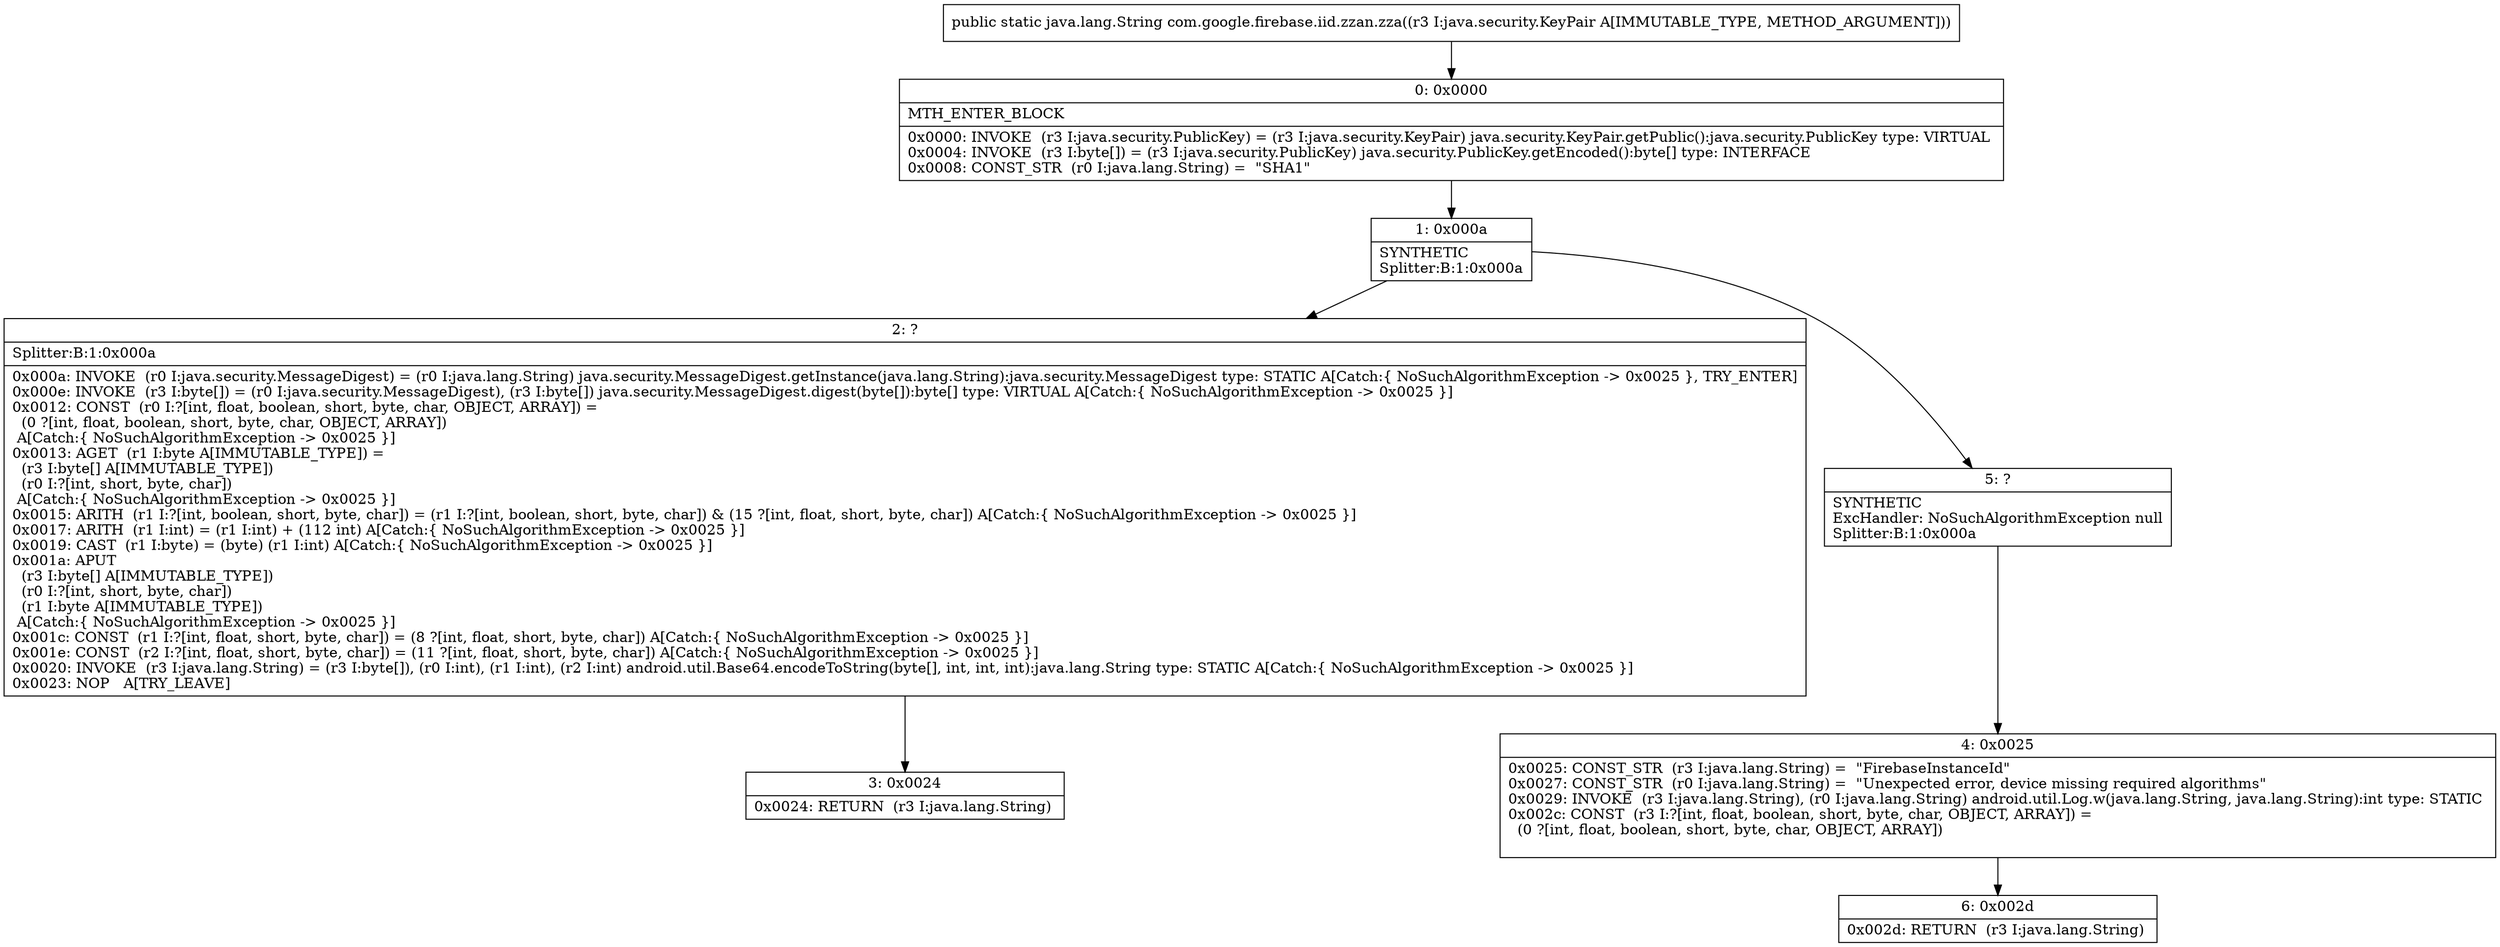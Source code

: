 digraph "CFG forcom.google.firebase.iid.zzan.zza(Ljava\/security\/KeyPair;)Ljava\/lang\/String;" {
Node_0 [shape=record,label="{0\:\ 0x0000|MTH_ENTER_BLOCK\l|0x0000: INVOKE  (r3 I:java.security.PublicKey) = (r3 I:java.security.KeyPair) java.security.KeyPair.getPublic():java.security.PublicKey type: VIRTUAL \l0x0004: INVOKE  (r3 I:byte[]) = (r3 I:java.security.PublicKey) java.security.PublicKey.getEncoded():byte[] type: INTERFACE \l0x0008: CONST_STR  (r0 I:java.lang.String) =  \"SHA1\" \l}"];
Node_1 [shape=record,label="{1\:\ 0x000a|SYNTHETIC\lSplitter:B:1:0x000a\l}"];
Node_2 [shape=record,label="{2\:\ ?|Splitter:B:1:0x000a\l|0x000a: INVOKE  (r0 I:java.security.MessageDigest) = (r0 I:java.lang.String) java.security.MessageDigest.getInstance(java.lang.String):java.security.MessageDigest type: STATIC A[Catch:\{ NoSuchAlgorithmException \-\> 0x0025 \}, TRY_ENTER]\l0x000e: INVOKE  (r3 I:byte[]) = (r0 I:java.security.MessageDigest), (r3 I:byte[]) java.security.MessageDigest.digest(byte[]):byte[] type: VIRTUAL A[Catch:\{ NoSuchAlgorithmException \-\> 0x0025 \}]\l0x0012: CONST  (r0 I:?[int, float, boolean, short, byte, char, OBJECT, ARRAY]) = \l  (0 ?[int, float, boolean, short, byte, char, OBJECT, ARRAY])\l A[Catch:\{ NoSuchAlgorithmException \-\> 0x0025 \}]\l0x0013: AGET  (r1 I:byte A[IMMUTABLE_TYPE]) = \l  (r3 I:byte[] A[IMMUTABLE_TYPE])\l  (r0 I:?[int, short, byte, char])\l A[Catch:\{ NoSuchAlgorithmException \-\> 0x0025 \}]\l0x0015: ARITH  (r1 I:?[int, boolean, short, byte, char]) = (r1 I:?[int, boolean, short, byte, char]) & (15 ?[int, float, short, byte, char]) A[Catch:\{ NoSuchAlgorithmException \-\> 0x0025 \}]\l0x0017: ARITH  (r1 I:int) = (r1 I:int) + (112 int) A[Catch:\{ NoSuchAlgorithmException \-\> 0x0025 \}]\l0x0019: CAST  (r1 I:byte) = (byte) (r1 I:int) A[Catch:\{ NoSuchAlgorithmException \-\> 0x0025 \}]\l0x001a: APUT  \l  (r3 I:byte[] A[IMMUTABLE_TYPE])\l  (r0 I:?[int, short, byte, char])\l  (r1 I:byte A[IMMUTABLE_TYPE])\l A[Catch:\{ NoSuchAlgorithmException \-\> 0x0025 \}]\l0x001c: CONST  (r1 I:?[int, float, short, byte, char]) = (8 ?[int, float, short, byte, char]) A[Catch:\{ NoSuchAlgorithmException \-\> 0x0025 \}]\l0x001e: CONST  (r2 I:?[int, float, short, byte, char]) = (11 ?[int, float, short, byte, char]) A[Catch:\{ NoSuchAlgorithmException \-\> 0x0025 \}]\l0x0020: INVOKE  (r3 I:java.lang.String) = (r3 I:byte[]), (r0 I:int), (r1 I:int), (r2 I:int) android.util.Base64.encodeToString(byte[], int, int, int):java.lang.String type: STATIC A[Catch:\{ NoSuchAlgorithmException \-\> 0x0025 \}]\l0x0023: NOP   A[TRY_LEAVE]\l}"];
Node_3 [shape=record,label="{3\:\ 0x0024|0x0024: RETURN  (r3 I:java.lang.String) \l}"];
Node_4 [shape=record,label="{4\:\ 0x0025|0x0025: CONST_STR  (r3 I:java.lang.String) =  \"FirebaseInstanceId\" \l0x0027: CONST_STR  (r0 I:java.lang.String) =  \"Unexpected error, device missing required algorithms\" \l0x0029: INVOKE  (r3 I:java.lang.String), (r0 I:java.lang.String) android.util.Log.w(java.lang.String, java.lang.String):int type: STATIC \l0x002c: CONST  (r3 I:?[int, float, boolean, short, byte, char, OBJECT, ARRAY]) = \l  (0 ?[int, float, boolean, short, byte, char, OBJECT, ARRAY])\l \l}"];
Node_5 [shape=record,label="{5\:\ ?|SYNTHETIC\lExcHandler: NoSuchAlgorithmException null\lSplitter:B:1:0x000a\l}"];
Node_6 [shape=record,label="{6\:\ 0x002d|0x002d: RETURN  (r3 I:java.lang.String) \l}"];
MethodNode[shape=record,label="{public static java.lang.String com.google.firebase.iid.zzan.zza((r3 I:java.security.KeyPair A[IMMUTABLE_TYPE, METHOD_ARGUMENT])) }"];
MethodNode -> Node_0;
Node_0 -> Node_1;
Node_1 -> Node_2;
Node_1 -> Node_5;
Node_2 -> Node_3;
Node_4 -> Node_6;
Node_5 -> Node_4;
}

